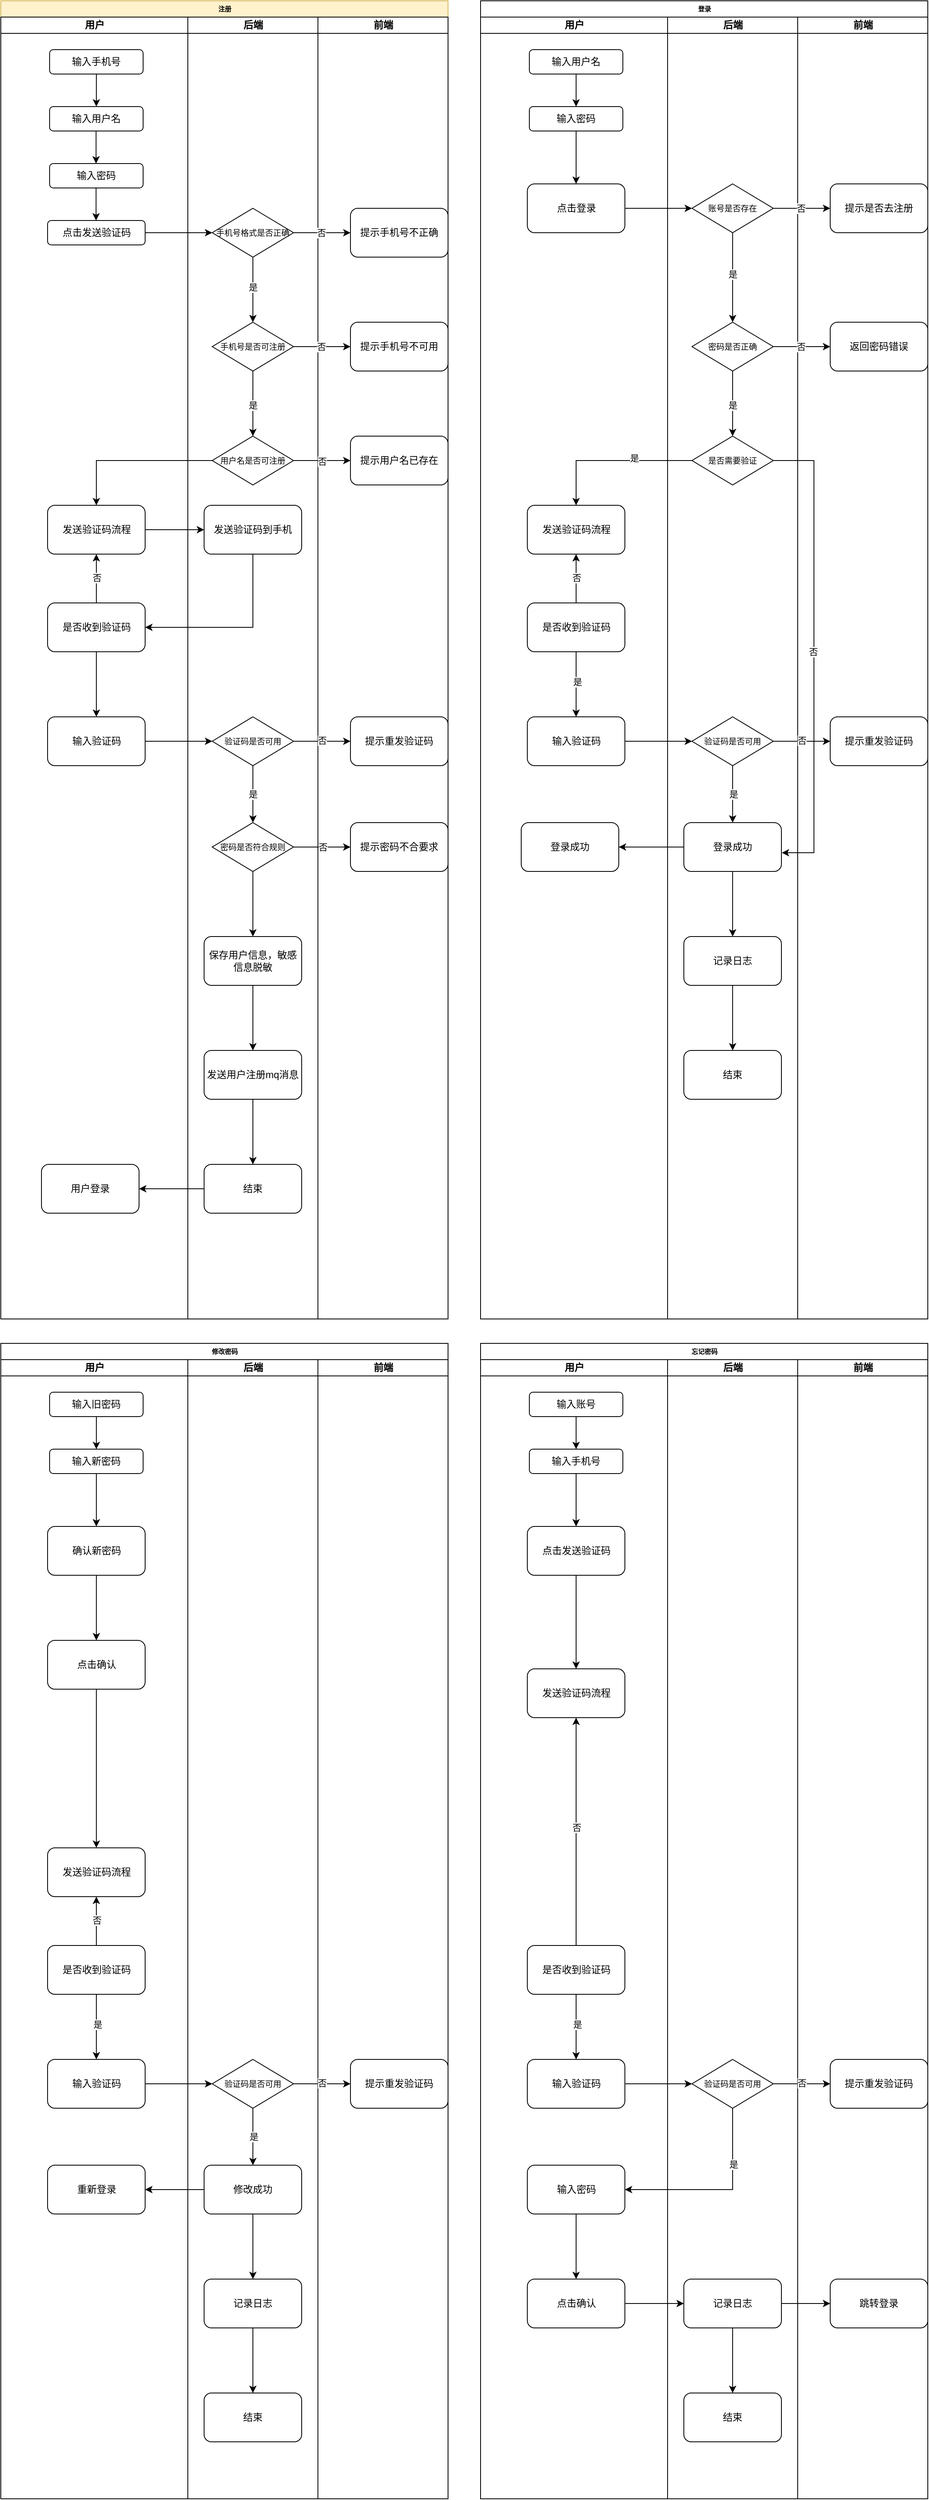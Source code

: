 <mxfile version="22.1.4" type="github">
  <diagram name="Page-1" id="74e2e168-ea6b-b213-b513-2b3c1d86103e">
    <mxGraphModel dx="1026" dy="616" grid="1" gridSize="10" guides="1" tooltips="1" connect="1" arrows="1" fold="1" page="1" pageScale="1" pageWidth="1100" pageHeight="850" background="none" math="0" shadow="0">
      <root>
        <mxCell id="0" />
        <mxCell id="1" parent="0" />
        <mxCell id="77e6c97f196da883-1" value="注册" style="swimlane;html=1;childLayout=stackLayout;startSize=20;rounded=0;shadow=0;labelBackgroundColor=none;strokeWidth=1;fontFamily=Verdana;fontSize=8;align=center;fillColor=#fff2cc;strokeColor=#d6b656;" parent="1" vertex="1">
          <mxGeometry x="70" y="10" width="550" height="1620" as="geometry" />
        </mxCell>
        <mxCell id="77e6c97f196da883-2" value="用户" style="swimlane;html=1;startSize=20;" parent="77e6c97f196da883-1" vertex="1">
          <mxGeometry y="20" width="230" height="1600" as="geometry" />
        </mxCell>
        <mxCell id="Mrs2PnhfkA3vAVPsogvi-46" value="输入手机号" style="rounded=1;whiteSpace=wrap;html=1;" parent="77e6c97f196da883-2" vertex="1">
          <mxGeometry x="60" y="40" width="115" height="30" as="geometry" />
        </mxCell>
        <mxCell id="Mrs2PnhfkA3vAVPsogvi-47" value="输入用户名" style="rounded=1;whiteSpace=wrap;html=1;" parent="77e6c97f196da883-2" vertex="1">
          <mxGeometry x="60" y="110" width="115" height="30" as="geometry" />
        </mxCell>
        <mxCell id="Mrs2PnhfkA3vAVPsogvi-87" value="输入密码" style="rounded=1;whiteSpace=wrap;html=1;" parent="77e6c97f196da883-2" vertex="1">
          <mxGeometry x="60" y="180" width="115" height="30" as="geometry" />
        </mxCell>
        <mxCell id="Mrs2PnhfkA3vAVPsogvi-88" value="点击发送验证码" style="rounded=1;whiteSpace=wrap;html=1;" parent="77e6c97f196da883-2" vertex="1">
          <mxGeometry x="57.5" y="250" width="120" height="30" as="geometry" />
        </mxCell>
        <mxCell id="Mrs2PnhfkA3vAVPsogvi-94" value="" style="endArrow=classic;html=1;rounded=0;exitX=0.5;exitY=1;exitDx=0;exitDy=0;" parent="77e6c97f196da883-2" source="Mrs2PnhfkA3vAVPsogvi-46" target="Mrs2PnhfkA3vAVPsogvi-47" edge="1">
          <mxGeometry width="50" height="50" relative="1" as="geometry">
            <mxPoint x="240" y="200" as="sourcePoint" />
            <mxPoint x="290" y="150" as="targetPoint" />
          </mxGeometry>
        </mxCell>
        <mxCell id="Mrs2PnhfkA3vAVPsogvi-96" value="" style="endArrow=classic;html=1;rounded=0;exitX=0.5;exitY=1;exitDx=0;exitDy=0;" parent="77e6c97f196da883-2" edge="1">
          <mxGeometry width="50" height="50" relative="1" as="geometry">
            <mxPoint x="117.14" y="140" as="sourcePoint" />
            <mxPoint x="117.14" y="180" as="targetPoint" />
          </mxGeometry>
        </mxCell>
        <mxCell id="Mrs2PnhfkA3vAVPsogvi-97" value="" style="endArrow=classic;html=1;rounded=0;exitX=0.5;exitY=1;exitDx=0;exitDy=0;" parent="77e6c97f196da883-2" edge="1">
          <mxGeometry width="50" height="50" relative="1" as="geometry">
            <mxPoint x="117.14" y="210" as="sourcePoint" />
            <mxPoint x="117.14" y="250" as="targetPoint" />
          </mxGeometry>
        </mxCell>
        <mxCell id="Mrs2PnhfkA3vAVPsogvi-127" value="发送验证码流程" style="rounded=1;whiteSpace=wrap;html=1;" parent="77e6c97f196da883-2" vertex="1">
          <mxGeometry x="57.5" y="600" width="120" height="60" as="geometry" />
        </mxCell>
        <mxCell id="Mrs2PnhfkA3vAVPsogvi-137" value="" style="edgeStyle=orthogonalEdgeStyle;rounded=0;orthogonalLoop=1;jettySize=auto;html=1;" parent="77e6c97f196da883-2" source="Mrs2PnhfkA3vAVPsogvi-135" target="Mrs2PnhfkA3vAVPsogvi-127" edge="1">
          <mxGeometry relative="1" as="geometry" />
        </mxCell>
        <mxCell id="Mrs2PnhfkA3vAVPsogvi-138" value="否" style="edgeLabel;html=1;align=center;verticalAlign=middle;resizable=0;points=[];" parent="Mrs2PnhfkA3vAVPsogvi-137" vertex="1" connectable="0">
          <mxGeometry x="0.039" relative="1" as="geometry">
            <mxPoint as="offset" />
          </mxGeometry>
        </mxCell>
        <mxCell id="Mrs2PnhfkA3vAVPsogvi-140" value="" style="edgeStyle=orthogonalEdgeStyle;rounded=0;orthogonalLoop=1;jettySize=auto;html=1;" parent="77e6c97f196da883-2" source="Mrs2PnhfkA3vAVPsogvi-135" target="Mrs2PnhfkA3vAVPsogvi-139" edge="1">
          <mxGeometry relative="1" as="geometry" />
        </mxCell>
        <mxCell id="Mrs2PnhfkA3vAVPsogvi-135" value="是否收到验证码" style="rounded=1;whiteSpace=wrap;html=1;" parent="77e6c97f196da883-2" vertex="1">
          <mxGeometry x="57.5" y="720" width="120" height="60" as="geometry" />
        </mxCell>
        <mxCell id="Mrs2PnhfkA3vAVPsogvi-139" value="输入验证码" style="rounded=1;whiteSpace=wrap;html=1;" parent="77e6c97f196da883-2" vertex="1">
          <mxGeometry x="57.5" y="860" width="120" height="60" as="geometry" />
        </mxCell>
        <mxCell id="Mrs2PnhfkA3vAVPsogvi-160" value="用户登录" style="rounded=1;whiteSpace=wrap;html=1;" parent="77e6c97f196da883-2" vertex="1">
          <mxGeometry x="50" y="1410" width="120" height="60" as="geometry" />
        </mxCell>
        <mxCell id="77e6c97f196da883-4" value="后端" style="swimlane;html=1;startSize=20;" parent="77e6c97f196da883-1" vertex="1">
          <mxGeometry x="230" y="20" width="160" height="1600" as="geometry" />
        </mxCell>
        <mxCell id="Mrs2PnhfkA3vAVPsogvi-101" value="" style="edgeStyle=orthogonalEdgeStyle;rounded=0;orthogonalLoop=1;jettySize=auto;html=1;" parent="77e6c97f196da883-4" source="Mrs2PnhfkA3vAVPsogvi-98" target="Mrs2PnhfkA3vAVPsogvi-100" edge="1">
          <mxGeometry relative="1" as="geometry" />
        </mxCell>
        <mxCell id="Mrs2PnhfkA3vAVPsogvi-106" value="是" style="edgeLabel;html=1;align=center;verticalAlign=middle;resizable=0;points=[];" parent="Mrs2PnhfkA3vAVPsogvi-101" vertex="1" connectable="0">
          <mxGeometry x="-0.071" relative="1" as="geometry">
            <mxPoint as="offset" />
          </mxGeometry>
        </mxCell>
        <mxCell id="Mrs2PnhfkA3vAVPsogvi-98" value="&lt;font style=&quot;font-size: 10px;&quot;&gt;手机号格式是否正确&lt;/font&gt;" style="rhombus;whiteSpace=wrap;html=1;" parent="77e6c97f196da883-4" vertex="1">
          <mxGeometry x="30" y="235" width="100" height="60" as="geometry" />
        </mxCell>
        <mxCell id="Mrs2PnhfkA3vAVPsogvi-103" value="" style="edgeStyle=orthogonalEdgeStyle;rounded=0;orthogonalLoop=1;jettySize=auto;html=1;" parent="77e6c97f196da883-4" source="Mrs2PnhfkA3vAVPsogvi-100" target="Mrs2PnhfkA3vAVPsogvi-102" edge="1">
          <mxGeometry relative="1" as="geometry" />
        </mxCell>
        <mxCell id="Mrs2PnhfkA3vAVPsogvi-107" value="是" style="edgeLabel;html=1;align=center;verticalAlign=middle;resizable=0;points=[];" parent="Mrs2PnhfkA3vAVPsogvi-103" vertex="1" connectable="0">
          <mxGeometry x="0.036" relative="1" as="geometry">
            <mxPoint as="offset" />
          </mxGeometry>
        </mxCell>
        <mxCell id="Mrs2PnhfkA3vAVPsogvi-100" value="&lt;font style=&quot;font-size: 10px;&quot;&gt;手机号是否可注册&lt;/font&gt;" style="rhombus;whiteSpace=wrap;html=1;" parent="77e6c97f196da883-4" vertex="1">
          <mxGeometry x="30" y="375" width="100" height="60" as="geometry" />
        </mxCell>
        <mxCell id="Mrs2PnhfkA3vAVPsogvi-102" value="&lt;font style=&quot;font-size: 10px;&quot;&gt;用户名是否可注册&lt;/font&gt;" style="rhombus;whiteSpace=wrap;html=1;" parent="77e6c97f196da883-4" vertex="1">
          <mxGeometry x="30" y="515" width="100" height="60" as="geometry" />
        </mxCell>
        <mxCell id="Mrs2PnhfkA3vAVPsogvi-155" value="" style="edgeStyle=orthogonalEdgeStyle;rounded=0;orthogonalLoop=1;jettySize=auto;html=1;" parent="77e6c97f196da883-4" source="Mrs2PnhfkA3vAVPsogvi-104" target="Mrs2PnhfkA3vAVPsogvi-154" edge="1">
          <mxGeometry relative="1" as="geometry" />
        </mxCell>
        <mxCell id="Mrs2PnhfkA3vAVPsogvi-104" value="&lt;font style=&quot;font-size: 10px;&quot;&gt;密码是否符合规则&lt;/font&gt;" style="rhombus;whiteSpace=wrap;html=1;" parent="77e6c97f196da883-4" vertex="1">
          <mxGeometry x="30" y="990" width="100" height="60" as="geometry" />
        </mxCell>
        <mxCell id="Mrs2PnhfkA3vAVPsogvi-133" value="发送验证码到手机" style="rounded=1;whiteSpace=wrap;html=1;" parent="77e6c97f196da883-4" vertex="1">
          <mxGeometry x="20" y="600" width="120" height="60" as="geometry" />
        </mxCell>
        <mxCell id="Mrs2PnhfkA3vAVPsogvi-146" value="" style="edgeStyle=orthogonalEdgeStyle;rounded=0;orthogonalLoop=1;jettySize=auto;html=1;" parent="77e6c97f196da883-4" source="Mrs2PnhfkA3vAVPsogvi-144" target="Mrs2PnhfkA3vAVPsogvi-104" edge="1">
          <mxGeometry relative="1" as="geometry" />
        </mxCell>
        <mxCell id="Mrs2PnhfkA3vAVPsogvi-147" value="是" style="edgeLabel;html=1;align=center;verticalAlign=middle;resizable=0;points=[];" parent="Mrs2PnhfkA3vAVPsogvi-146" vertex="1" connectable="0">
          <mxGeometry x="0.004" relative="1" as="geometry">
            <mxPoint as="offset" />
          </mxGeometry>
        </mxCell>
        <mxCell id="Mrs2PnhfkA3vAVPsogvi-144" value="&lt;font style=&quot;font-size: 10px;&quot;&gt;验证码是否可用&lt;/font&gt;" style="rhombus;whiteSpace=wrap;html=1;" parent="77e6c97f196da883-4" vertex="1">
          <mxGeometry x="30" y="860" width="100" height="60" as="geometry" />
        </mxCell>
        <mxCell id="Mrs2PnhfkA3vAVPsogvi-157" value="" style="edgeStyle=orthogonalEdgeStyle;rounded=0;orthogonalLoop=1;jettySize=auto;html=1;" parent="77e6c97f196da883-4" source="Mrs2PnhfkA3vAVPsogvi-154" target="Mrs2PnhfkA3vAVPsogvi-156" edge="1">
          <mxGeometry relative="1" as="geometry" />
        </mxCell>
        <mxCell id="Mrs2PnhfkA3vAVPsogvi-154" value="保存用户信息，敏感信息脱敏" style="rounded=1;whiteSpace=wrap;html=1;" parent="77e6c97f196da883-4" vertex="1">
          <mxGeometry x="20" y="1130" width="120" height="60" as="geometry" />
        </mxCell>
        <mxCell id="Mrs2PnhfkA3vAVPsogvi-159" value="" style="edgeStyle=orthogonalEdgeStyle;rounded=0;orthogonalLoop=1;jettySize=auto;html=1;" parent="77e6c97f196da883-4" source="Mrs2PnhfkA3vAVPsogvi-156" target="Mrs2PnhfkA3vAVPsogvi-158" edge="1">
          <mxGeometry relative="1" as="geometry" />
        </mxCell>
        <mxCell id="Mrs2PnhfkA3vAVPsogvi-156" value="发送用户注册mq消息" style="rounded=1;whiteSpace=wrap;html=1;" parent="77e6c97f196da883-4" vertex="1">
          <mxGeometry x="20" y="1270" width="120" height="60" as="geometry" />
        </mxCell>
        <mxCell id="Mrs2PnhfkA3vAVPsogvi-158" value="结束" style="rounded=1;whiteSpace=wrap;html=1;" parent="77e6c97f196da883-4" vertex="1">
          <mxGeometry x="20" y="1410" width="120" height="60" as="geometry" />
        </mxCell>
        <mxCell id="77e6c97f196da883-5" value="前端" style="swimlane;html=1;startSize=20;" parent="77e6c97f196da883-1" vertex="1">
          <mxGeometry x="390" y="20" width="160" height="1600" as="geometry" />
        </mxCell>
        <mxCell id="Mrs2PnhfkA3vAVPsogvi-114" value="提示手机号不正确" style="rounded=1;whiteSpace=wrap;html=1;" parent="77e6c97f196da883-5" vertex="1">
          <mxGeometry x="40" y="235" width="120" height="60" as="geometry" />
        </mxCell>
        <mxCell id="Mrs2PnhfkA3vAVPsogvi-117" value="提示手机号不可用" style="rounded=1;whiteSpace=wrap;html=1;" parent="77e6c97f196da883-5" vertex="1">
          <mxGeometry x="40" y="375" width="120" height="60" as="geometry" />
        </mxCell>
        <mxCell id="Mrs2PnhfkA3vAVPsogvi-119" value="提示用户名已存在" style="rounded=1;whiteSpace=wrap;html=1;" parent="77e6c97f196da883-5" vertex="1">
          <mxGeometry x="40" y="515" width="120" height="60" as="geometry" />
        </mxCell>
        <mxCell id="Mrs2PnhfkA3vAVPsogvi-148" value="提示重发验证码" style="rounded=1;whiteSpace=wrap;html=1;" parent="77e6c97f196da883-5" vertex="1">
          <mxGeometry x="40" y="860" width="120" height="60" as="geometry" />
        </mxCell>
        <mxCell id="Mrs2PnhfkA3vAVPsogvi-150" value="提示密码不合要求" style="rounded=1;whiteSpace=wrap;html=1;" parent="77e6c97f196da883-5" vertex="1">
          <mxGeometry x="40" y="990" width="120" height="60" as="geometry" />
        </mxCell>
        <mxCell id="Mrs2PnhfkA3vAVPsogvi-109" value="" style="edgeStyle=orthogonalEdgeStyle;rounded=0;orthogonalLoop=1;jettySize=auto;html=1;" parent="77e6c97f196da883-1" source="Mrs2PnhfkA3vAVPsogvi-88" target="Mrs2PnhfkA3vAVPsogvi-98" edge="1">
          <mxGeometry relative="1" as="geometry" />
        </mxCell>
        <mxCell id="Mrs2PnhfkA3vAVPsogvi-115" value="" style="edgeStyle=orthogonalEdgeStyle;rounded=0;orthogonalLoop=1;jettySize=auto;html=1;" parent="77e6c97f196da883-1" source="Mrs2PnhfkA3vAVPsogvi-98" target="Mrs2PnhfkA3vAVPsogvi-114" edge="1">
          <mxGeometry relative="1" as="geometry" />
        </mxCell>
        <mxCell id="Mrs2PnhfkA3vAVPsogvi-122" value="否" style="edgeLabel;html=1;align=center;verticalAlign=middle;resizable=0;points=[];" parent="Mrs2PnhfkA3vAVPsogvi-115" vertex="1" connectable="0">
          <mxGeometry x="-0.025" relative="1" as="geometry">
            <mxPoint as="offset" />
          </mxGeometry>
        </mxCell>
        <mxCell id="Mrs2PnhfkA3vAVPsogvi-118" value="" style="edgeStyle=orthogonalEdgeStyle;rounded=0;orthogonalLoop=1;jettySize=auto;html=1;" parent="77e6c97f196da883-1" source="Mrs2PnhfkA3vAVPsogvi-100" target="Mrs2PnhfkA3vAVPsogvi-117" edge="1">
          <mxGeometry relative="1" as="geometry" />
        </mxCell>
        <mxCell id="Mrs2PnhfkA3vAVPsogvi-121" value="否" style="edgeLabel;html=1;align=center;verticalAlign=middle;resizable=0;points=[];" parent="Mrs2PnhfkA3vAVPsogvi-118" vertex="1" connectable="0">
          <mxGeometry x="-0.025" relative="1" as="geometry">
            <mxPoint as="offset" />
          </mxGeometry>
        </mxCell>
        <mxCell id="Mrs2PnhfkA3vAVPsogvi-120" value="" style="edgeStyle=orthogonalEdgeStyle;rounded=0;orthogonalLoop=1;jettySize=auto;html=1;" parent="77e6c97f196da883-1" source="Mrs2PnhfkA3vAVPsogvi-102" target="Mrs2PnhfkA3vAVPsogvi-119" edge="1">
          <mxGeometry relative="1" as="geometry" />
        </mxCell>
        <mxCell id="Mrs2PnhfkA3vAVPsogvi-123" value="否" style="edgeLabel;html=1;align=center;verticalAlign=middle;resizable=0;points=[];" parent="Mrs2PnhfkA3vAVPsogvi-120" vertex="1" connectable="0">
          <mxGeometry x="-0.004" y="-1" relative="1" as="geometry">
            <mxPoint as="offset" />
          </mxGeometry>
        </mxCell>
        <mxCell id="Mrs2PnhfkA3vAVPsogvi-128" value="" style="edgeStyle=orthogonalEdgeStyle;rounded=0;orthogonalLoop=1;jettySize=auto;html=1;" parent="77e6c97f196da883-1" source="Mrs2PnhfkA3vAVPsogvi-102" target="Mrs2PnhfkA3vAVPsogvi-127" edge="1">
          <mxGeometry relative="1" as="geometry" />
        </mxCell>
        <mxCell id="Mrs2PnhfkA3vAVPsogvi-134" value="" style="edgeStyle=orthogonalEdgeStyle;rounded=0;orthogonalLoop=1;jettySize=auto;html=1;" parent="77e6c97f196da883-1" source="Mrs2PnhfkA3vAVPsogvi-127" target="Mrs2PnhfkA3vAVPsogvi-133" edge="1">
          <mxGeometry relative="1" as="geometry" />
        </mxCell>
        <mxCell id="Mrs2PnhfkA3vAVPsogvi-136" value="" style="endArrow=classic;html=1;rounded=0;exitX=0.5;exitY=1;exitDx=0;exitDy=0;entryX=1;entryY=0.5;entryDx=0;entryDy=0;" parent="77e6c97f196da883-1" source="Mrs2PnhfkA3vAVPsogvi-133" target="Mrs2PnhfkA3vAVPsogvi-135" edge="1">
          <mxGeometry width="50" height="50" relative="1" as="geometry">
            <mxPoint x="250" y="700" as="sourcePoint" />
            <mxPoint x="300" y="650" as="targetPoint" />
            <Array as="points">
              <mxPoint x="310" y="770" />
            </Array>
          </mxGeometry>
        </mxCell>
        <mxCell id="Mrs2PnhfkA3vAVPsogvi-145" value="" style="edgeStyle=orthogonalEdgeStyle;rounded=0;orthogonalLoop=1;jettySize=auto;html=1;" parent="77e6c97f196da883-1" source="Mrs2PnhfkA3vAVPsogvi-139" target="Mrs2PnhfkA3vAVPsogvi-144" edge="1">
          <mxGeometry relative="1" as="geometry" />
        </mxCell>
        <mxCell id="Mrs2PnhfkA3vAVPsogvi-149" value="" style="edgeStyle=orthogonalEdgeStyle;rounded=0;orthogonalLoop=1;jettySize=auto;html=1;" parent="77e6c97f196da883-1" source="Mrs2PnhfkA3vAVPsogvi-144" target="Mrs2PnhfkA3vAVPsogvi-148" edge="1">
          <mxGeometry relative="1" as="geometry" />
        </mxCell>
        <mxCell id="Mrs2PnhfkA3vAVPsogvi-152" value="否" style="edgeLabel;html=1;align=center;verticalAlign=middle;resizable=0;points=[];" parent="Mrs2PnhfkA3vAVPsogvi-149" vertex="1" connectable="0">
          <mxGeometry x="-0.023" y="1" relative="1" as="geometry">
            <mxPoint x="1" as="offset" />
          </mxGeometry>
        </mxCell>
        <mxCell id="Mrs2PnhfkA3vAVPsogvi-151" value="" style="edgeStyle=orthogonalEdgeStyle;rounded=0;orthogonalLoop=1;jettySize=auto;html=1;" parent="77e6c97f196da883-1" source="Mrs2PnhfkA3vAVPsogvi-104" target="Mrs2PnhfkA3vAVPsogvi-150" edge="1">
          <mxGeometry relative="1" as="geometry" />
        </mxCell>
        <mxCell id="Mrs2PnhfkA3vAVPsogvi-153" value="否" style="edgeLabel;html=1;align=center;verticalAlign=middle;resizable=0;points=[];" parent="Mrs2PnhfkA3vAVPsogvi-151" vertex="1" connectable="0">
          <mxGeometry x="0.038" relative="1" as="geometry">
            <mxPoint x="-1" as="offset" />
          </mxGeometry>
        </mxCell>
        <mxCell id="Mrs2PnhfkA3vAVPsogvi-161" value="" style="edgeStyle=orthogonalEdgeStyle;rounded=0;orthogonalLoop=1;jettySize=auto;html=1;" parent="77e6c97f196da883-1" source="Mrs2PnhfkA3vAVPsogvi-158" target="Mrs2PnhfkA3vAVPsogvi-160" edge="1">
          <mxGeometry relative="1" as="geometry" />
        </mxCell>
        <mxCell id="-wVJVxd8WleeXn3yaGTg-1" value="修改密码" style="swimlane;html=1;childLayout=stackLayout;startSize=20;rounded=0;shadow=0;labelBackgroundColor=none;strokeWidth=1;fontFamily=Verdana;fontSize=8;align=center;" parent="1" vertex="1">
          <mxGeometry x="70" y="1660" width="550" height="1420" as="geometry" />
        </mxCell>
        <mxCell id="-wVJVxd8WleeXn3yaGTg-3" value="用户" style="swimlane;html=1;startSize=20;" parent="-wVJVxd8WleeXn3yaGTg-1" vertex="1">
          <mxGeometry y="20" width="230" height="1400" as="geometry" />
        </mxCell>
        <mxCell id="-wVJVxd8WleeXn3yaGTg-4" value="输入旧密码" style="rounded=1;whiteSpace=wrap;html=1;" parent="-wVJVxd8WleeXn3yaGTg-3" vertex="1">
          <mxGeometry x="60" y="40" width="115" height="30" as="geometry" />
        </mxCell>
        <mxCell id="-wVJVxd8WleeXn3yaGTg-60" value="" style="edgeStyle=orthogonalEdgeStyle;rounded=0;orthogonalLoop=1;jettySize=auto;html=1;" parent="-wVJVxd8WleeXn3yaGTg-3" source="-wVJVxd8WleeXn3yaGTg-5" target="-wVJVxd8WleeXn3yaGTg-59" edge="1">
          <mxGeometry relative="1" as="geometry" />
        </mxCell>
        <mxCell id="-wVJVxd8WleeXn3yaGTg-5" value="输入新密码" style="rounded=1;whiteSpace=wrap;html=1;" parent="-wVJVxd8WleeXn3yaGTg-3" vertex="1">
          <mxGeometry x="60" y="110" width="115" height="30" as="geometry" />
        </mxCell>
        <mxCell id="-wVJVxd8WleeXn3yaGTg-8" value="" style="endArrow=classic;html=1;rounded=0;exitX=0.5;exitY=1;exitDx=0;exitDy=0;" parent="-wVJVxd8WleeXn3yaGTg-3" source="-wVJVxd8WleeXn3yaGTg-4" target="-wVJVxd8WleeXn3yaGTg-5" edge="1">
          <mxGeometry width="50" height="50" relative="1" as="geometry">
            <mxPoint x="240" y="200" as="sourcePoint" />
            <mxPoint x="290" y="150" as="targetPoint" />
          </mxGeometry>
        </mxCell>
        <mxCell id="-wVJVxd8WleeXn3yaGTg-11" value="发送验证码流程" style="rounded=1;whiteSpace=wrap;html=1;" parent="-wVJVxd8WleeXn3yaGTg-3" vertex="1">
          <mxGeometry x="57.5" y="600" width="120" height="60" as="geometry" />
        </mxCell>
        <mxCell id="-wVJVxd8WleeXn3yaGTg-12" value="" style="edgeStyle=orthogonalEdgeStyle;rounded=0;orthogonalLoop=1;jettySize=auto;html=1;" parent="-wVJVxd8WleeXn3yaGTg-3" source="-wVJVxd8WleeXn3yaGTg-15" target="-wVJVxd8WleeXn3yaGTg-11" edge="1">
          <mxGeometry relative="1" as="geometry" />
        </mxCell>
        <mxCell id="-wVJVxd8WleeXn3yaGTg-13" value="否" style="edgeLabel;html=1;align=center;verticalAlign=middle;resizable=0;points=[];" parent="-wVJVxd8WleeXn3yaGTg-12" vertex="1" connectable="0">
          <mxGeometry x="0.039" relative="1" as="geometry">
            <mxPoint as="offset" />
          </mxGeometry>
        </mxCell>
        <mxCell id="-wVJVxd8WleeXn3yaGTg-14" value="" style="edgeStyle=orthogonalEdgeStyle;rounded=0;orthogonalLoop=1;jettySize=auto;html=1;" parent="-wVJVxd8WleeXn3yaGTg-3" source="-wVJVxd8WleeXn3yaGTg-15" target="-wVJVxd8WleeXn3yaGTg-16" edge="1">
          <mxGeometry relative="1" as="geometry" />
        </mxCell>
        <mxCell id="-wVJVxd8WleeXn3yaGTg-71" value="是" style="edgeLabel;html=1;align=center;verticalAlign=middle;resizable=0;points=[];" parent="-wVJVxd8WleeXn3yaGTg-14" vertex="1" connectable="0">
          <mxGeometry x="-0.087" y="1" relative="1" as="geometry">
            <mxPoint as="offset" />
          </mxGeometry>
        </mxCell>
        <mxCell id="-wVJVxd8WleeXn3yaGTg-15" value="是否收到验证码" style="rounded=1;whiteSpace=wrap;html=1;" parent="-wVJVxd8WleeXn3yaGTg-3" vertex="1">
          <mxGeometry x="57.5" y="720" width="120" height="60" as="geometry" />
        </mxCell>
        <mxCell id="-wVJVxd8WleeXn3yaGTg-16" value="输入验证码" style="rounded=1;whiteSpace=wrap;html=1;" parent="-wVJVxd8WleeXn3yaGTg-3" vertex="1">
          <mxGeometry x="57.5" y="860" width="120" height="60" as="geometry" />
        </mxCell>
        <mxCell id="-wVJVxd8WleeXn3yaGTg-128" value="" style="edgeStyle=orthogonalEdgeStyle;rounded=0;orthogonalLoop=1;jettySize=auto;html=1;" parent="-wVJVxd8WleeXn3yaGTg-3" source="-wVJVxd8WleeXn3yaGTg-59" target="-wVJVxd8WleeXn3yaGTg-127" edge="1">
          <mxGeometry relative="1" as="geometry" />
        </mxCell>
        <mxCell id="-wVJVxd8WleeXn3yaGTg-59" value="确认新密码" style="whiteSpace=wrap;html=1;rounded=1;" parent="-wVJVxd8WleeXn3yaGTg-3" vertex="1">
          <mxGeometry x="57.5" y="205" width="120" height="60" as="geometry" />
        </mxCell>
        <mxCell id="-wVJVxd8WleeXn3yaGTg-69" value="重新登录" style="whiteSpace=wrap;html=1;rounded=1;" parent="-wVJVxd8WleeXn3yaGTg-3" vertex="1">
          <mxGeometry x="57.5" y="990" width="120" height="60" as="geometry" />
        </mxCell>
        <mxCell id="-wVJVxd8WleeXn3yaGTg-127" value="点击确认" style="whiteSpace=wrap;html=1;rounded=1;" parent="-wVJVxd8WleeXn3yaGTg-3" vertex="1">
          <mxGeometry x="57.5" y="345" width="120" height="60" as="geometry" />
        </mxCell>
        <mxCell id="-wVJVxd8WleeXn3yaGTg-130" value="" style="edgeStyle=orthogonalEdgeStyle;rounded=0;orthogonalLoop=1;jettySize=auto;html=1;entryX=0.5;entryY=0;entryDx=0;entryDy=0;" parent="-wVJVxd8WleeXn3yaGTg-3" source="-wVJVxd8WleeXn3yaGTg-127" target="-wVJVxd8WleeXn3yaGTg-11" edge="1">
          <mxGeometry relative="1" as="geometry">
            <mxPoint x="260" y="370" as="targetPoint" />
          </mxGeometry>
        </mxCell>
        <mxCell id="-wVJVxd8WleeXn3yaGTg-18" value="后端" style="swimlane;html=1;startSize=20;" parent="-wVJVxd8WleeXn3yaGTg-1" vertex="1">
          <mxGeometry x="230" y="20" width="160" height="1400" as="geometry" />
        </mxCell>
        <mxCell id="-wVJVxd8WleeXn3yaGTg-29" value="" style="edgeStyle=orthogonalEdgeStyle;rounded=0;orthogonalLoop=1;jettySize=auto;html=1;" parent="-wVJVxd8WleeXn3yaGTg-18" source="-wVJVxd8WleeXn3yaGTg-31" edge="1">
          <mxGeometry relative="1" as="geometry">
            <mxPoint x="80" y="990" as="targetPoint" />
          </mxGeometry>
        </mxCell>
        <mxCell id="-wVJVxd8WleeXn3yaGTg-30" value="是" style="edgeLabel;html=1;align=center;verticalAlign=middle;resizable=0;points=[];" parent="-wVJVxd8WleeXn3yaGTg-29" vertex="1" connectable="0">
          <mxGeometry x="0.004" relative="1" as="geometry">
            <mxPoint as="offset" />
          </mxGeometry>
        </mxCell>
        <mxCell id="-wVJVxd8WleeXn3yaGTg-31" value="&lt;font style=&quot;font-size: 10px;&quot;&gt;验证码是否可用&lt;/font&gt;" style="rhombus;whiteSpace=wrap;html=1;" parent="-wVJVxd8WleeXn3yaGTg-18" vertex="1">
          <mxGeometry x="30" y="860" width="100" height="60" as="geometry" />
        </mxCell>
        <mxCell id="-wVJVxd8WleeXn3yaGTg-66" value="" style="edgeStyle=orthogonalEdgeStyle;rounded=0;orthogonalLoop=1;jettySize=auto;html=1;" parent="-wVJVxd8WleeXn3yaGTg-18" source="-wVJVxd8WleeXn3yaGTg-33" target="-wVJVxd8WleeXn3yaGTg-65" edge="1">
          <mxGeometry relative="1" as="geometry" />
        </mxCell>
        <mxCell id="-wVJVxd8WleeXn3yaGTg-33" value="修改成功" style="rounded=1;whiteSpace=wrap;html=1;" parent="-wVJVxd8WleeXn3yaGTg-18" vertex="1">
          <mxGeometry x="20" y="990" width="120" height="60" as="geometry" />
        </mxCell>
        <mxCell id="-wVJVxd8WleeXn3yaGTg-68" value="" style="edgeStyle=orthogonalEdgeStyle;rounded=0;orthogonalLoop=1;jettySize=auto;html=1;" parent="-wVJVxd8WleeXn3yaGTg-18" source="-wVJVxd8WleeXn3yaGTg-65" target="-wVJVxd8WleeXn3yaGTg-67" edge="1">
          <mxGeometry relative="1" as="geometry" />
        </mxCell>
        <mxCell id="-wVJVxd8WleeXn3yaGTg-65" value="记录日志" style="rounded=1;whiteSpace=wrap;html=1;" parent="-wVJVxd8WleeXn3yaGTg-18" vertex="1">
          <mxGeometry x="20" y="1130" width="120" height="60" as="geometry" />
        </mxCell>
        <mxCell id="-wVJVxd8WleeXn3yaGTg-67" value="结束" style="rounded=1;whiteSpace=wrap;html=1;" parent="-wVJVxd8WleeXn3yaGTg-18" vertex="1">
          <mxGeometry x="20" y="1270" width="120" height="60" as="geometry" />
        </mxCell>
        <mxCell id="-wVJVxd8WleeXn3yaGTg-37" value="前端" style="swimlane;html=1;startSize=20;" parent="-wVJVxd8WleeXn3yaGTg-1" vertex="1">
          <mxGeometry x="390" y="20" width="160" height="1400" as="geometry" />
        </mxCell>
        <mxCell id="-wVJVxd8WleeXn3yaGTg-41" value="提示重发验证码" style="rounded=1;whiteSpace=wrap;html=1;" parent="-wVJVxd8WleeXn3yaGTg-37" vertex="1">
          <mxGeometry x="40" y="860" width="120" height="60" as="geometry" />
        </mxCell>
        <mxCell id="-wVJVxd8WleeXn3yaGTg-53" value="" style="edgeStyle=orthogonalEdgeStyle;rounded=0;orthogonalLoop=1;jettySize=auto;html=1;" parent="-wVJVxd8WleeXn3yaGTg-1" source="-wVJVxd8WleeXn3yaGTg-16" target="-wVJVxd8WleeXn3yaGTg-31" edge="1">
          <mxGeometry relative="1" as="geometry" />
        </mxCell>
        <mxCell id="-wVJVxd8WleeXn3yaGTg-54" value="" style="edgeStyle=orthogonalEdgeStyle;rounded=0;orthogonalLoop=1;jettySize=auto;html=1;" parent="-wVJVxd8WleeXn3yaGTg-1" source="-wVJVxd8WleeXn3yaGTg-31" target="-wVJVxd8WleeXn3yaGTg-41" edge="1">
          <mxGeometry relative="1" as="geometry" />
        </mxCell>
        <mxCell id="-wVJVxd8WleeXn3yaGTg-55" value="否" style="edgeLabel;html=1;align=center;verticalAlign=middle;resizable=0;points=[];" parent="-wVJVxd8WleeXn3yaGTg-54" vertex="1" connectable="0">
          <mxGeometry x="-0.023" y="1" relative="1" as="geometry">
            <mxPoint x="1" as="offset" />
          </mxGeometry>
        </mxCell>
        <mxCell id="-wVJVxd8WleeXn3yaGTg-70" value="" style="edgeStyle=orthogonalEdgeStyle;rounded=0;orthogonalLoop=1;jettySize=auto;html=1;" parent="-wVJVxd8WleeXn3yaGTg-1" source="-wVJVxd8WleeXn3yaGTg-33" target="-wVJVxd8WleeXn3yaGTg-69" edge="1">
          <mxGeometry relative="1" as="geometry" />
        </mxCell>
        <mxCell id="-wVJVxd8WleeXn3yaGTg-78" value="登录" style="swimlane;html=1;childLayout=stackLayout;startSize=20;rounded=0;shadow=0;labelBackgroundColor=none;strokeWidth=1;fontFamily=Verdana;fontSize=8;align=center;" parent="1" vertex="1">
          <mxGeometry x="660" y="10" width="550" height="1620" as="geometry" />
        </mxCell>
        <mxCell id="-wVJVxd8WleeXn3yaGTg-80" value="用户" style="swimlane;html=1;startSize=20;" parent="-wVJVxd8WleeXn3yaGTg-78" vertex="1">
          <mxGeometry y="20" width="230" height="1600" as="geometry" />
        </mxCell>
        <mxCell id="-wVJVxd8WleeXn3yaGTg-81" value="输入用户名" style="rounded=1;whiteSpace=wrap;html=1;" parent="-wVJVxd8WleeXn3yaGTg-80" vertex="1">
          <mxGeometry x="60" y="40" width="115" height="30" as="geometry" />
        </mxCell>
        <mxCell id="-wVJVxd8WleeXn3yaGTg-82" value="" style="edgeStyle=orthogonalEdgeStyle;rounded=0;orthogonalLoop=1;jettySize=auto;html=1;" parent="-wVJVxd8WleeXn3yaGTg-80" source="-wVJVxd8WleeXn3yaGTg-83" target="-wVJVxd8WleeXn3yaGTg-92" edge="1">
          <mxGeometry relative="1" as="geometry" />
        </mxCell>
        <mxCell id="-wVJVxd8WleeXn3yaGTg-83" value="输入密码" style="rounded=1;whiteSpace=wrap;html=1;" parent="-wVJVxd8WleeXn3yaGTg-80" vertex="1">
          <mxGeometry x="60" y="110" width="115" height="30" as="geometry" />
        </mxCell>
        <mxCell id="-wVJVxd8WleeXn3yaGTg-84" value="" style="endArrow=classic;html=1;rounded=0;exitX=0.5;exitY=1;exitDx=0;exitDy=0;" parent="-wVJVxd8WleeXn3yaGTg-80" source="-wVJVxd8WleeXn3yaGTg-81" target="-wVJVxd8WleeXn3yaGTg-83" edge="1">
          <mxGeometry width="50" height="50" relative="1" as="geometry">
            <mxPoint x="240" y="200" as="sourcePoint" />
            <mxPoint x="290" y="150" as="targetPoint" />
          </mxGeometry>
        </mxCell>
        <mxCell id="-wVJVxd8WleeXn3yaGTg-85" value="发送验证码流程" style="rounded=1;whiteSpace=wrap;html=1;" parent="-wVJVxd8WleeXn3yaGTg-80" vertex="1">
          <mxGeometry x="57.5" y="600" width="120" height="60" as="geometry" />
        </mxCell>
        <mxCell id="-wVJVxd8WleeXn3yaGTg-86" value="" style="edgeStyle=orthogonalEdgeStyle;rounded=0;orthogonalLoop=1;jettySize=auto;html=1;" parent="-wVJVxd8WleeXn3yaGTg-80" source="-wVJVxd8WleeXn3yaGTg-90" target="-wVJVxd8WleeXn3yaGTg-85" edge="1">
          <mxGeometry relative="1" as="geometry" />
        </mxCell>
        <mxCell id="-wVJVxd8WleeXn3yaGTg-87" value="否" style="edgeLabel;html=1;align=center;verticalAlign=middle;resizable=0;points=[];" parent="-wVJVxd8WleeXn3yaGTg-86" vertex="1" connectable="0">
          <mxGeometry x="0.039" relative="1" as="geometry">
            <mxPoint as="offset" />
          </mxGeometry>
        </mxCell>
        <mxCell id="-wVJVxd8WleeXn3yaGTg-88" value="" style="edgeStyle=orthogonalEdgeStyle;rounded=0;orthogonalLoop=1;jettySize=auto;html=1;" parent="-wVJVxd8WleeXn3yaGTg-80" source="-wVJVxd8WleeXn3yaGTg-90" target="-wVJVxd8WleeXn3yaGTg-91" edge="1">
          <mxGeometry relative="1" as="geometry" />
        </mxCell>
        <mxCell id="-wVJVxd8WleeXn3yaGTg-89" value="是" style="edgeLabel;html=1;align=center;verticalAlign=middle;resizable=0;points=[];" parent="-wVJVxd8WleeXn3yaGTg-88" vertex="1" connectable="0">
          <mxGeometry x="-0.087" y="1" relative="1" as="geometry">
            <mxPoint as="offset" />
          </mxGeometry>
        </mxCell>
        <mxCell id="-wVJVxd8WleeXn3yaGTg-90" value="是否收到验证码" style="rounded=1;whiteSpace=wrap;html=1;" parent="-wVJVxd8WleeXn3yaGTg-80" vertex="1">
          <mxGeometry x="57.5" y="720" width="120" height="60" as="geometry" />
        </mxCell>
        <mxCell id="-wVJVxd8WleeXn3yaGTg-91" value="输入验证码" style="rounded=1;whiteSpace=wrap;html=1;" parent="-wVJVxd8WleeXn3yaGTg-80" vertex="1">
          <mxGeometry x="57.5" y="860" width="120" height="60" as="geometry" />
        </mxCell>
        <mxCell id="-wVJVxd8WleeXn3yaGTg-92" value="点击登录" style="whiteSpace=wrap;html=1;rounded=1;" parent="-wVJVxd8WleeXn3yaGTg-80" vertex="1">
          <mxGeometry x="57.5" y="205" width="120" height="60" as="geometry" />
        </mxCell>
        <mxCell id="-wVJVxd8WleeXn3yaGTg-93" value="登录成功" style="whiteSpace=wrap;html=1;rounded=1;" parent="-wVJVxd8WleeXn3yaGTg-80" vertex="1">
          <mxGeometry x="50" y="990" width="120" height="60" as="geometry" />
        </mxCell>
        <mxCell id="-wVJVxd8WleeXn3yaGTg-94" value="后端" style="swimlane;html=1;startSize=20;" parent="-wVJVxd8WleeXn3yaGTg-78" vertex="1">
          <mxGeometry x="230" y="20" width="160" height="1600" as="geometry" />
        </mxCell>
        <mxCell id="-wVJVxd8WleeXn3yaGTg-95" value="" style="edgeStyle=orthogonalEdgeStyle;rounded=0;orthogonalLoop=1;jettySize=auto;html=1;" parent="-wVJVxd8WleeXn3yaGTg-94" source="-wVJVxd8WleeXn3yaGTg-97" target="-wVJVxd8WleeXn3yaGTg-100" edge="1">
          <mxGeometry relative="1" as="geometry" />
        </mxCell>
        <mxCell id="-wVJVxd8WleeXn3yaGTg-96" value="是" style="edgeLabel;html=1;align=center;verticalAlign=middle;resizable=0;points=[];" parent="-wVJVxd8WleeXn3yaGTg-95" vertex="1" connectable="0">
          <mxGeometry x="-0.071" relative="1" as="geometry">
            <mxPoint as="offset" />
          </mxGeometry>
        </mxCell>
        <mxCell id="-wVJVxd8WleeXn3yaGTg-97" value="&lt;span style=&quot;font-size: 10px;&quot;&gt;账号是否存在&lt;/span&gt;" style="rhombus;whiteSpace=wrap;html=1;" parent="-wVJVxd8WleeXn3yaGTg-94" vertex="1">
          <mxGeometry x="30" y="205" width="100" height="60" as="geometry" />
        </mxCell>
        <mxCell id="-wVJVxd8WleeXn3yaGTg-98" value="" style="edgeStyle=orthogonalEdgeStyle;rounded=0;orthogonalLoop=1;jettySize=auto;html=1;" parent="-wVJVxd8WleeXn3yaGTg-94" source="-wVJVxd8WleeXn3yaGTg-100" target="-wVJVxd8WleeXn3yaGTg-101" edge="1">
          <mxGeometry relative="1" as="geometry" />
        </mxCell>
        <mxCell id="-wVJVxd8WleeXn3yaGTg-99" value="是" style="edgeLabel;html=1;align=center;verticalAlign=middle;resizable=0;points=[];" parent="-wVJVxd8WleeXn3yaGTg-98" vertex="1" connectable="0">
          <mxGeometry x="0.036" relative="1" as="geometry">
            <mxPoint as="offset" />
          </mxGeometry>
        </mxCell>
        <mxCell id="-wVJVxd8WleeXn3yaGTg-100" value="&lt;font style=&quot;font-size: 10px;&quot;&gt;密码是否正确&lt;/font&gt;" style="rhombus;whiteSpace=wrap;html=1;" parent="-wVJVxd8WleeXn3yaGTg-94" vertex="1">
          <mxGeometry x="30" y="375" width="100" height="60" as="geometry" />
        </mxCell>
        <mxCell id="-wVJVxd8WleeXn3yaGTg-101" value="&lt;span style=&quot;font-size: 10px;&quot;&gt;是否需要验证&lt;/span&gt;" style="rhombus;whiteSpace=wrap;html=1;" parent="-wVJVxd8WleeXn3yaGTg-94" vertex="1">
          <mxGeometry x="30" y="515" width="100" height="60" as="geometry" />
        </mxCell>
        <mxCell id="-wVJVxd8WleeXn3yaGTg-102" value="" style="edgeStyle=orthogonalEdgeStyle;rounded=0;orthogonalLoop=1;jettySize=auto;html=1;" parent="-wVJVxd8WleeXn3yaGTg-94" source="-wVJVxd8WleeXn3yaGTg-104" edge="1">
          <mxGeometry relative="1" as="geometry">
            <mxPoint x="80" y="990" as="targetPoint" />
          </mxGeometry>
        </mxCell>
        <mxCell id="-wVJVxd8WleeXn3yaGTg-103" value="是" style="edgeLabel;html=1;align=center;verticalAlign=middle;resizable=0;points=[];" parent="-wVJVxd8WleeXn3yaGTg-102" vertex="1" connectable="0">
          <mxGeometry x="0.004" relative="1" as="geometry">
            <mxPoint as="offset" />
          </mxGeometry>
        </mxCell>
        <mxCell id="-wVJVxd8WleeXn3yaGTg-104" value="&lt;font style=&quot;font-size: 10px;&quot;&gt;验证码是否可用&lt;/font&gt;" style="rhombus;whiteSpace=wrap;html=1;" parent="-wVJVxd8WleeXn3yaGTg-94" vertex="1">
          <mxGeometry x="30" y="860" width="100" height="60" as="geometry" />
        </mxCell>
        <mxCell id="-wVJVxd8WleeXn3yaGTg-105" value="" style="edgeStyle=orthogonalEdgeStyle;rounded=0;orthogonalLoop=1;jettySize=auto;html=1;" parent="-wVJVxd8WleeXn3yaGTg-94" source="-wVJVxd8WleeXn3yaGTg-106" target="-wVJVxd8WleeXn3yaGTg-108" edge="1">
          <mxGeometry relative="1" as="geometry" />
        </mxCell>
        <mxCell id="-wVJVxd8WleeXn3yaGTg-106" value="登录成功" style="rounded=1;whiteSpace=wrap;html=1;" parent="-wVJVxd8WleeXn3yaGTg-94" vertex="1">
          <mxGeometry x="20" y="990" width="120" height="60" as="geometry" />
        </mxCell>
        <mxCell id="-wVJVxd8WleeXn3yaGTg-107" value="" style="edgeStyle=orthogonalEdgeStyle;rounded=0;orthogonalLoop=1;jettySize=auto;html=1;" parent="-wVJVxd8WleeXn3yaGTg-94" source="-wVJVxd8WleeXn3yaGTg-108" target="-wVJVxd8WleeXn3yaGTg-109" edge="1">
          <mxGeometry relative="1" as="geometry" />
        </mxCell>
        <mxCell id="-wVJVxd8WleeXn3yaGTg-108" value="记录日志" style="rounded=1;whiteSpace=wrap;html=1;" parent="-wVJVxd8WleeXn3yaGTg-94" vertex="1">
          <mxGeometry x="20" y="1130" width="120" height="60" as="geometry" />
        </mxCell>
        <mxCell id="-wVJVxd8WleeXn3yaGTg-109" value="结束" style="rounded=1;whiteSpace=wrap;html=1;" parent="-wVJVxd8WleeXn3yaGTg-94" vertex="1">
          <mxGeometry x="20" y="1270" width="120" height="60" as="geometry" />
        </mxCell>
        <mxCell id="-wVJVxd8WleeXn3yaGTg-110" value="" style="edgeStyle=orthogonalEdgeStyle;rounded=0;orthogonalLoop=1;jettySize=auto;html=1;entryX=1.004;entryY=0.617;entryDx=0;entryDy=0;entryPerimeter=0;exitX=1;exitY=0.5;exitDx=0;exitDy=0;" parent="-wVJVxd8WleeXn3yaGTg-94" source="-wVJVxd8WleeXn3yaGTg-101" target="-wVJVxd8WleeXn3yaGTg-106" edge="1">
          <mxGeometry relative="1" as="geometry">
            <mxPoint x="200" y="545" as="targetPoint" />
            <Array as="points">
              <mxPoint x="180" y="545" />
              <mxPoint x="180" y="1027" />
            </Array>
          </mxGeometry>
        </mxCell>
        <mxCell id="-wVJVxd8WleeXn3yaGTg-111" value="否" style="edgeLabel;html=1;align=center;verticalAlign=middle;resizable=0;points=[];" parent="-wVJVxd8WleeXn3yaGTg-110" vertex="1" connectable="0">
          <mxGeometry x="-0.004" y="-1" relative="1" as="geometry">
            <mxPoint as="offset" />
          </mxGeometry>
        </mxCell>
        <mxCell id="-wVJVxd8WleeXn3yaGTg-112" value="前端" style="swimlane;html=1;startSize=20;" parent="-wVJVxd8WleeXn3yaGTg-78" vertex="1">
          <mxGeometry x="390" y="20" width="160" height="1600" as="geometry" />
        </mxCell>
        <mxCell id="-wVJVxd8WleeXn3yaGTg-113" value="提示是否去注册" style="rounded=1;whiteSpace=wrap;html=1;" parent="-wVJVxd8WleeXn3yaGTg-112" vertex="1">
          <mxGeometry x="40" y="205" width="120" height="60" as="geometry" />
        </mxCell>
        <mxCell id="-wVJVxd8WleeXn3yaGTg-114" value="返回密码错误" style="rounded=1;whiteSpace=wrap;html=1;" parent="-wVJVxd8WleeXn3yaGTg-112" vertex="1">
          <mxGeometry x="40" y="375" width="120" height="60" as="geometry" />
        </mxCell>
        <mxCell id="-wVJVxd8WleeXn3yaGTg-115" value="提示重发验证码" style="rounded=1;whiteSpace=wrap;html=1;" parent="-wVJVxd8WleeXn3yaGTg-112" vertex="1">
          <mxGeometry x="40" y="860" width="120" height="60" as="geometry" />
        </mxCell>
        <mxCell id="-wVJVxd8WleeXn3yaGTg-116" value="" style="edgeStyle=orthogonalEdgeStyle;rounded=0;orthogonalLoop=1;jettySize=auto;html=1;exitX=1;exitY=0.5;exitDx=0;exitDy=0;" parent="-wVJVxd8WleeXn3yaGTg-78" source="-wVJVxd8WleeXn3yaGTg-92" target="-wVJVxd8WleeXn3yaGTg-97" edge="1">
          <mxGeometry relative="1" as="geometry">
            <mxPoint x="177.5" y="285" as="sourcePoint" />
          </mxGeometry>
        </mxCell>
        <mxCell id="-wVJVxd8WleeXn3yaGTg-117" value="" style="edgeStyle=orthogonalEdgeStyle;rounded=0;orthogonalLoop=1;jettySize=auto;html=1;" parent="-wVJVxd8WleeXn3yaGTg-78" source="-wVJVxd8WleeXn3yaGTg-97" target="-wVJVxd8WleeXn3yaGTg-113" edge="1">
          <mxGeometry relative="1" as="geometry" />
        </mxCell>
        <mxCell id="-wVJVxd8WleeXn3yaGTg-118" value="否" style="edgeLabel;html=1;align=center;verticalAlign=middle;resizable=0;points=[];" parent="-wVJVxd8WleeXn3yaGTg-117" vertex="1" connectable="0">
          <mxGeometry x="-0.025" relative="1" as="geometry">
            <mxPoint as="offset" />
          </mxGeometry>
        </mxCell>
        <mxCell id="-wVJVxd8WleeXn3yaGTg-119" value="" style="edgeStyle=orthogonalEdgeStyle;rounded=0;orthogonalLoop=1;jettySize=auto;html=1;" parent="-wVJVxd8WleeXn3yaGTg-78" source="-wVJVxd8WleeXn3yaGTg-100" target="-wVJVxd8WleeXn3yaGTg-114" edge="1">
          <mxGeometry relative="1" as="geometry" />
        </mxCell>
        <mxCell id="-wVJVxd8WleeXn3yaGTg-120" value="否" style="edgeLabel;html=1;align=center;verticalAlign=middle;resizable=0;points=[];" parent="-wVJVxd8WleeXn3yaGTg-119" vertex="1" connectable="0">
          <mxGeometry x="-0.025" relative="1" as="geometry">
            <mxPoint as="offset" />
          </mxGeometry>
        </mxCell>
        <mxCell id="-wVJVxd8WleeXn3yaGTg-121" value="" style="edgeStyle=orthogonalEdgeStyle;rounded=0;orthogonalLoop=1;jettySize=auto;html=1;" parent="-wVJVxd8WleeXn3yaGTg-78" source="-wVJVxd8WleeXn3yaGTg-101" target="-wVJVxd8WleeXn3yaGTg-85" edge="1">
          <mxGeometry relative="1" as="geometry" />
        </mxCell>
        <mxCell id="-wVJVxd8WleeXn3yaGTg-122" value="是" style="edgeLabel;html=1;align=center;verticalAlign=middle;resizable=0;points=[];" parent="-wVJVxd8WleeXn3yaGTg-121" vertex="1" connectable="0">
          <mxGeometry x="-0.281" y="-3" relative="1" as="geometry">
            <mxPoint as="offset" />
          </mxGeometry>
        </mxCell>
        <mxCell id="-wVJVxd8WleeXn3yaGTg-123" value="" style="edgeStyle=orthogonalEdgeStyle;rounded=0;orthogonalLoop=1;jettySize=auto;html=1;" parent="-wVJVxd8WleeXn3yaGTg-78" source="-wVJVxd8WleeXn3yaGTg-91" target="-wVJVxd8WleeXn3yaGTg-104" edge="1">
          <mxGeometry relative="1" as="geometry" />
        </mxCell>
        <mxCell id="-wVJVxd8WleeXn3yaGTg-124" value="" style="edgeStyle=orthogonalEdgeStyle;rounded=0;orthogonalLoop=1;jettySize=auto;html=1;" parent="-wVJVxd8WleeXn3yaGTg-78" source="-wVJVxd8WleeXn3yaGTg-104" target="-wVJVxd8WleeXn3yaGTg-115" edge="1">
          <mxGeometry relative="1" as="geometry" />
        </mxCell>
        <mxCell id="-wVJVxd8WleeXn3yaGTg-125" value="否" style="edgeLabel;html=1;align=center;verticalAlign=middle;resizable=0;points=[];" parent="-wVJVxd8WleeXn3yaGTg-124" vertex="1" connectable="0">
          <mxGeometry x="-0.023" y="1" relative="1" as="geometry">
            <mxPoint x="1" as="offset" />
          </mxGeometry>
        </mxCell>
        <mxCell id="-wVJVxd8WleeXn3yaGTg-126" value="" style="edgeStyle=orthogonalEdgeStyle;rounded=0;orthogonalLoop=1;jettySize=auto;html=1;" parent="-wVJVxd8WleeXn3yaGTg-78" source="-wVJVxd8WleeXn3yaGTg-106" target="-wVJVxd8WleeXn3yaGTg-93" edge="1">
          <mxGeometry relative="1" as="geometry" />
        </mxCell>
        <mxCell id="-wVJVxd8WleeXn3yaGTg-132" value="忘记密码" style="swimlane;html=1;childLayout=stackLayout;startSize=20;rounded=0;shadow=0;labelBackgroundColor=none;strokeWidth=1;fontFamily=Verdana;fontSize=8;align=center;" parent="1" vertex="1">
          <mxGeometry x="660" y="1660" width="550" height="1420" as="geometry" />
        </mxCell>
        <mxCell id="-wVJVxd8WleeXn3yaGTg-133" value="用户" style="swimlane;html=1;startSize=20;" parent="-wVJVxd8WleeXn3yaGTg-132" vertex="1">
          <mxGeometry y="20" width="230" height="1400" as="geometry" />
        </mxCell>
        <mxCell id="-wVJVxd8WleeXn3yaGTg-134" value="输入账号" style="rounded=1;whiteSpace=wrap;html=1;" parent="-wVJVxd8WleeXn3yaGTg-133" vertex="1">
          <mxGeometry x="60" y="40" width="115" height="30" as="geometry" />
        </mxCell>
        <mxCell id="-wVJVxd8WleeXn3yaGTg-135" value="" style="edgeStyle=orthogonalEdgeStyle;rounded=0;orthogonalLoop=1;jettySize=auto;html=1;" parent="-wVJVxd8WleeXn3yaGTg-133" source="-wVJVxd8WleeXn3yaGTg-136" target="-wVJVxd8WleeXn3yaGTg-146" edge="1">
          <mxGeometry relative="1" as="geometry" />
        </mxCell>
        <mxCell id="-wVJVxd8WleeXn3yaGTg-136" value="输入手机号" style="rounded=1;whiteSpace=wrap;html=1;" parent="-wVJVxd8WleeXn3yaGTg-133" vertex="1">
          <mxGeometry x="60" y="110" width="115" height="30" as="geometry" />
        </mxCell>
        <mxCell id="-wVJVxd8WleeXn3yaGTg-137" value="" style="endArrow=classic;html=1;rounded=0;exitX=0.5;exitY=1;exitDx=0;exitDy=0;" parent="-wVJVxd8WleeXn3yaGTg-133" source="-wVJVxd8WleeXn3yaGTg-134" target="-wVJVxd8WleeXn3yaGTg-136" edge="1">
          <mxGeometry width="50" height="50" relative="1" as="geometry">
            <mxPoint x="240" y="200" as="sourcePoint" />
            <mxPoint x="290" y="150" as="targetPoint" />
          </mxGeometry>
        </mxCell>
        <mxCell id="-wVJVxd8WleeXn3yaGTg-138" value="发送验证码流程" style="rounded=1;whiteSpace=wrap;html=1;" parent="-wVJVxd8WleeXn3yaGTg-133" vertex="1">
          <mxGeometry x="57.5" y="380" width="120" height="60" as="geometry" />
        </mxCell>
        <mxCell id="-wVJVxd8WleeXn3yaGTg-139" value="" style="edgeStyle=orthogonalEdgeStyle;rounded=0;orthogonalLoop=1;jettySize=auto;html=1;" parent="-wVJVxd8WleeXn3yaGTg-133" source="-wVJVxd8WleeXn3yaGTg-143" target="-wVJVxd8WleeXn3yaGTg-138" edge="1">
          <mxGeometry relative="1" as="geometry" />
        </mxCell>
        <mxCell id="-wVJVxd8WleeXn3yaGTg-140" value="否" style="edgeLabel;html=1;align=center;verticalAlign=middle;resizable=0;points=[];" parent="-wVJVxd8WleeXn3yaGTg-139" vertex="1" connectable="0">
          <mxGeometry x="0.039" relative="1" as="geometry">
            <mxPoint as="offset" />
          </mxGeometry>
        </mxCell>
        <mxCell id="-wVJVxd8WleeXn3yaGTg-141" value="" style="edgeStyle=orthogonalEdgeStyle;rounded=0;orthogonalLoop=1;jettySize=auto;html=1;" parent="-wVJVxd8WleeXn3yaGTg-133" source="-wVJVxd8WleeXn3yaGTg-143" target="-wVJVxd8WleeXn3yaGTg-144" edge="1">
          <mxGeometry relative="1" as="geometry" />
        </mxCell>
        <mxCell id="-wVJVxd8WleeXn3yaGTg-142" value="是" style="edgeLabel;html=1;align=center;verticalAlign=middle;resizable=0;points=[];" parent="-wVJVxd8WleeXn3yaGTg-141" vertex="1" connectable="0">
          <mxGeometry x="-0.087" y="1" relative="1" as="geometry">
            <mxPoint as="offset" />
          </mxGeometry>
        </mxCell>
        <mxCell id="-wVJVxd8WleeXn3yaGTg-143" value="是否收到验证码" style="rounded=1;whiteSpace=wrap;html=1;" parent="-wVJVxd8WleeXn3yaGTg-133" vertex="1">
          <mxGeometry x="57.5" y="720" width="120" height="60" as="geometry" />
        </mxCell>
        <mxCell id="-wVJVxd8WleeXn3yaGTg-144" value="输入验证码" style="rounded=1;whiteSpace=wrap;html=1;" parent="-wVJVxd8WleeXn3yaGTg-133" vertex="1">
          <mxGeometry x="57.5" y="860" width="120" height="60" as="geometry" />
        </mxCell>
        <mxCell id="-wVJVxd8WleeXn3yaGTg-165" value="" style="edgeStyle=orthogonalEdgeStyle;rounded=0;orthogonalLoop=1;jettySize=auto;html=1;" parent="-wVJVxd8WleeXn3yaGTg-133" source="-wVJVxd8WleeXn3yaGTg-146" target="-wVJVxd8WleeXn3yaGTg-138" edge="1">
          <mxGeometry relative="1" as="geometry" />
        </mxCell>
        <mxCell id="-wVJVxd8WleeXn3yaGTg-146" value="点击发送验证码" style="whiteSpace=wrap;html=1;rounded=1;" parent="-wVJVxd8WleeXn3yaGTg-133" vertex="1">
          <mxGeometry x="57.5" y="205" width="120" height="60" as="geometry" />
        </mxCell>
        <mxCell id="-wVJVxd8WleeXn3yaGTg-168" value="" style="edgeStyle=orthogonalEdgeStyle;rounded=0;orthogonalLoop=1;jettySize=auto;html=1;" parent="-wVJVxd8WleeXn3yaGTg-133" source="-wVJVxd8WleeXn3yaGTg-147" target="-wVJVxd8WleeXn3yaGTg-167" edge="1">
          <mxGeometry relative="1" as="geometry" />
        </mxCell>
        <mxCell id="-wVJVxd8WleeXn3yaGTg-147" value="输入密码" style="whiteSpace=wrap;html=1;rounded=1;" parent="-wVJVxd8WleeXn3yaGTg-133" vertex="1">
          <mxGeometry x="57.5" y="990" width="120" height="60" as="geometry" />
        </mxCell>
        <mxCell id="-wVJVxd8WleeXn3yaGTg-167" value="点击确认" style="whiteSpace=wrap;html=1;rounded=1;" parent="-wVJVxd8WleeXn3yaGTg-133" vertex="1">
          <mxGeometry x="57.5" y="1130" width="120" height="60" as="geometry" />
        </mxCell>
        <mxCell id="-wVJVxd8WleeXn3yaGTg-150" value="后端" style="swimlane;html=1;startSize=20;" parent="-wVJVxd8WleeXn3yaGTg-132" vertex="1">
          <mxGeometry x="230" y="20" width="160" height="1400" as="geometry" />
        </mxCell>
        <mxCell id="-wVJVxd8WleeXn3yaGTg-153" value="&lt;font style=&quot;font-size: 10px;&quot;&gt;验证码是否可用&lt;/font&gt;" style="rhombus;whiteSpace=wrap;html=1;" parent="-wVJVxd8WleeXn3yaGTg-150" vertex="1">
          <mxGeometry x="30" y="860" width="100" height="60" as="geometry" />
        </mxCell>
        <mxCell id="-wVJVxd8WleeXn3yaGTg-156" value="" style="edgeStyle=orthogonalEdgeStyle;rounded=0;orthogonalLoop=1;jettySize=auto;html=1;" parent="-wVJVxd8WleeXn3yaGTg-150" source="-wVJVxd8WleeXn3yaGTg-157" target="-wVJVxd8WleeXn3yaGTg-158" edge="1">
          <mxGeometry relative="1" as="geometry" />
        </mxCell>
        <mxCell id="-wVJVxd8WleeXn3yaGTg-157" value="记录日志" style="rounded=1;whiteSpace=wrap;html=1;" parent="-wVJVxd8WleeXn3yaGTg-150" vertex="1">
          <mxGeometry x="20" y="1130" width="120" height="60" as="geometry" />
        </mxCell>
        <mxCell id="-wVJVxd8WleeXn3yaGTg-158" value="结束" style="rounded=1;whiteSpace=wrap;html=1;" parent="-wVJVxd8WleeXn3yaGTg-150" vertex="1">
          <mxGeometry x="20" y="1270" width="120" height="60" as="geometry" />
        </mxCell>
        <mxCell id="-wVJVxd8WleeXn3yaGTg-159" value="前端" style="swimlane;html=1;startSize=20;" parent="-wVJVxd8WleeXn3yaGTg-132" vertex="1">
          <mxGeometry x="390" y="20" width="160" height="1400" as="geometry" />
        </mxCell>
        <mxCell id="-wVJVxd8WleeXn3yaGTg-160" value="提示重发验证码" style="rounded=1;whiteSpace=wrap;html=1;" parent="-wVJVxd8WleeXn3yaGTg-159" vertex="1">
          <mxGeometry x="40" y="860" width="120" height="60" as="geometry" />
        </mxCell>
        <mxCell id="nExFQj0_HpVKt4s4wUYa-5" value="跳转登录" style="rounded=1;whiteSpace=wrap;html=1;" vertex="1" parent="-wVJVxd8WleeXn3yaGTg-159">
          <mxGeometry x="40" y="1130" width="120" height="60" as="geometry" />
        </mxCell>
        <mxCell id="-wVJVxd8WleeXn3yaGTg-161" value="" style="edgeStyle=orthogonalEdgeStyle;rounded=0;orthogonalLoop=1;jettySize=auto;html=1;" parent="-wVJVxd8WleeXn3yaGTg-132" source="-wVJVxd8WleeXn3yaGTg-144" target="-wVJVxd8WleeXn3yaGTg-153" edge="1">
          <mxGeometry relative="1" as="geometry" />
        </mxCell>
        <mxCell id="-wVJVxd8WleeXn3yaGTg-162" value="" style="edgeStyle=orthogonalEdgeStyle;rounded=0;orthogonalLoop=1;jettySize=auto;html=1;" parent="-wVJVxd8WleeXn3yaGTg-132" source="-wVJVxd8WleeXn3yaGTg-153" target="-wVJVxd8WleeXn3yaGTg-160" edge="1">
          <mxGeometry relative="1" as="geometry" />
        </mxCell>
        <mxCell id="-wVJVxd8WleeXn3yaGTg-163" value="否" style="edgeLabel;html=1;align=center;verticalAlign=middle;resizable=0;points=[];" parent="-wVJVxd8WleeXn3yaGTg-162" vertex="1" connectable="0">
          <mxGeometry x="-0.023" y="1" relative="1" as="geometry">
            <mxPoint x="1" as="offset" />
          </mxGeometry>
        </mxCell>
        <mxCell id="-wVJVxd8WleeXn3yaGTg-154" value="" style="edgeStyle=orthogonalEdgeStyle;rounded=0;orthogonalLoop=1;jettySize=auto;html=1;exitX=0.5;exitY=1;exitDx=0;exitDy=0;entryX=1;entryY=0.5;entryDx=0;entryDy=0;" parent="-wVJVxd8WleeXn3yaGTg-132" source="-wVJVxd8WleeXn3yaGTg-153" target="-wVJVxd8WleeXn3yaGTg-147" edge="1">
          <mxGeometry relative="1" as="geometry">
            <mxPoint x="310" y="1070" as="sourcePoint" />
            <mxPoint x="180" y="1050" as="targetPoint" />
          </mxGeometry>
        </mxCell>
        <mxCell id="-wVJVxd8WleeXn3yaGTg-166" value="是" style="edgeLabel;html=1;align=center;verticalAlign=middle;resizable=0;points=[];" parent="-wVJVxd8WleeXn3yaGTg-154" vertex="1" connectable="0">
          <mxGeometry x="-0.406" y="1" relative="1" as="geometry">
            <mxPoint as="offset" />
          </mxGeometry>
        </mxCell>
        <mxCell id="-wVJVxd8WleeXn3yaGTg-169" value="" style="edgeStyle=orthogonalEdgeStyle;rounded=0;orthogonalLoop=1;jettySize=auto;html=1;" parent="-wVJVxd8WleeXn3yaGTg-132" source="-wVJVxd8WleeXn3yaGTg-167" target="-wVJVxd8WleeXn3yaGTg-157" edge="1">
          <mxGeometry relative="1" as="geometry" />
        </mxCell>
        <mxCell id="nExFQj0_HpVKt4s4wUYa-6" value="" style="edgeStyle=orthogonalEdgeStyle;rounded=0;orthogonalLoop=1;jettySize=auto;html=1;" edge="1" parent="-wVJVxd8WleeXn3yaGTg-132" source="-wVJVxd8WleeXn3yaGTg-157" target="nExFQj0_HpVKt4s4wUYa-5">
          <mxGeometry relative="1" as="geometry" />
        </mxCell>
      </root>
    </mxGraphModel>
  </diagram>
</mxfile>
